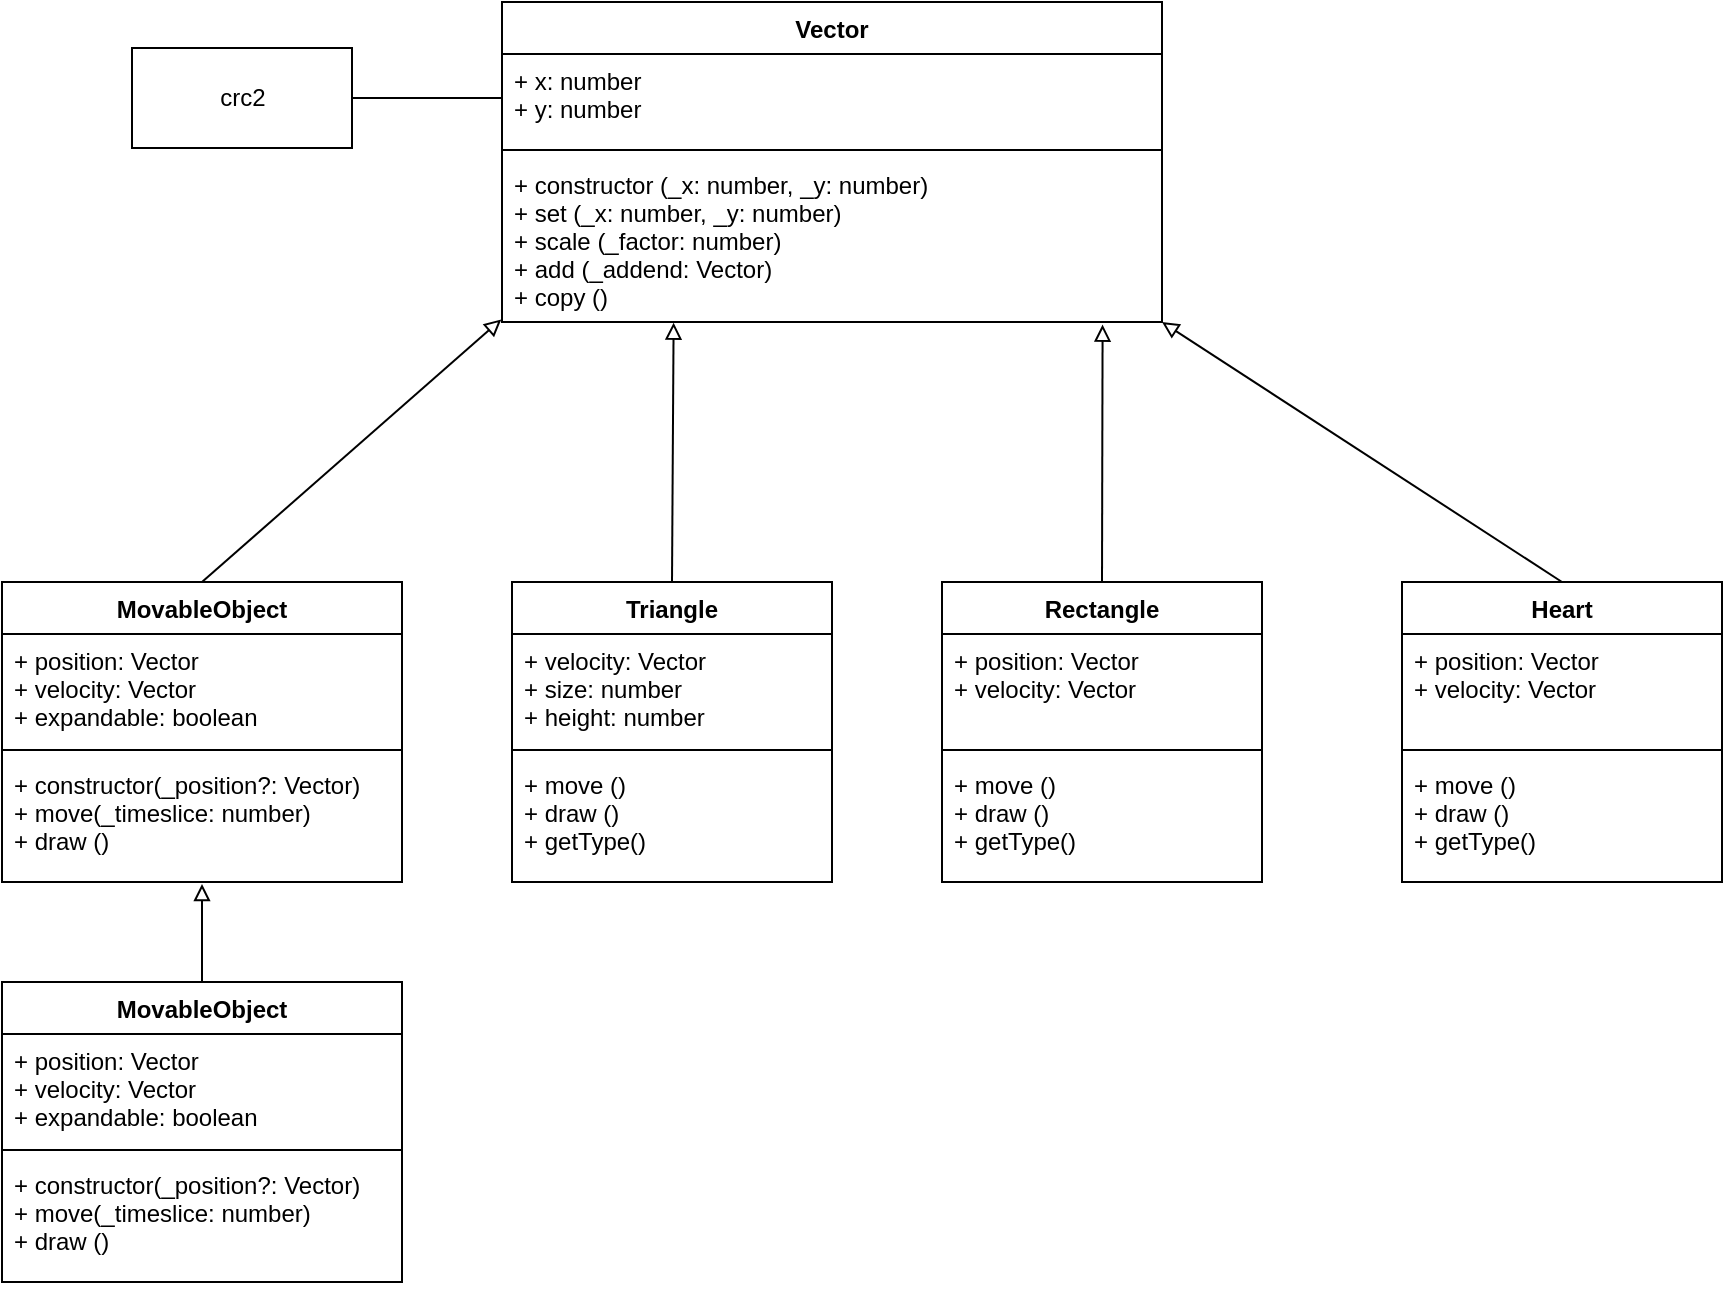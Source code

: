 <mxfile version="13.7.9" type="device"><diagram id="C5RBs43oDa-KdzZeNtuy" name="Page-1"><mxGraphModel dx="400" dy="465" grid="1" gridSize="10" guides="1" tooltips="1" connect="1" arrows="1" fold="1" page="1" pageScale="1" pageWidth="1169" pageHeight="827" math="0" shadow="0"><root><mxCell id="WIyWlLk6GJQsqaUBKTNV-0"/><mxCell id="WIyWlLk6GJQsqaUBKTNV-1" parent="WIyWlLk6GJQsqaUBKTNV-0"/><mxCell id="J5pxh3KhDyvixjFB7bSF-5" value="crc2" style="html=1;" parent="WIyWlLk6GJQsqaUBKTNV-1" vertex="1"><mxGeometry x="225" y="83" width="110" height="50" as="geometry"/></mxCell><mxCell id="J5pxh3KhDyvixjFB7bSF-6" value="" style="endArrow=none;html=1;entryX=0;entryY=0.5;entryDx=0;entryDy=0;exitX=1;exitY=0.5;exitDx=0;exitDy=0;" parent="WIyWlLk6GJQsqaUBKTNV-1" source="J5pxh3KhDyvixjFB7bSF-5" target="J5pxh3KhDyvixjFB7bSF-1" edge="1"><mxGeometry width="50" height="50" relative="1" as="geometry"><mxPoint x="390" y="230" as="sourcePoint"/><mxPoint x="440" y="180" as="targetPoint"/></mxGeometry></mxCell><mxCell id="J5pxh3KhDyvixjFB7bSF-27" value="" style="endArrow=block;html=1;entryX=-0.001;entryY=0.984;entryDx=0;entryDy=0;entryPerimeter=0;curved=1;strokeWidth=1;endFill=0;exitX=0.5;exitY=0;exitDx=0;exitDy=0;" parent="WIyWlLk6GJQsqaUBKTNV-1" target="J5pxh3KhDyvixjFB7bSF-3" edge="1" source="J5pxh3KhDyvixjFB7bSF-11"><mxGeometry width="50" height="50" relative="1" as="geometry"><mxPoint x="310" y="350" as="sourcePoint"/><mxPoint x="360" y="300" as="targetPoint"/></mxGeometry></mxCell><mxCell id="J5pxh3KhDyvixjFB7bSF-29" value="" style="endArrow=block;html=1;entryX=0.26;entryY=1.004;entryDx=0;entryDy=0;curved=1;strokeWidth=1;endFill=0;exitX=0.5;exitY=0;exitDx=0;exitDy=0;entryPerimeter=0;" parent="WIyWlLk6GJQsqaUBKTNV-1" source="J5pxh3KhDyvixjFB7bSF-15" target="J5pxh3KhDyvixjFB7bSF-3" edge="1"><mxGeometry width="50" height="50" relative="1" as="geometry"><mxPoint x="320" y="360" as="sourcePoint"/><mxPoint x="419.67" y="237.888" as="targetPoint"/></mxGeometry></mxCell><mxCell id="J5pxh3KhDyvixjFB7bSF-30" value="" style="endArrow=block;html=1;entryX=0.91;entryY=1.016;entryDx=0;entryDy=0;entryPerimeter=0;curved=1;strokeWidth=1;endFill=0;exitX=0.5;exitY=0;exitDx=0;exitDy=0;" parent="WIyWlLk6GJQsqaUBKTNV-1" edge="1" target="J5pxh3KhDyvixjFB7bSF-3" source="J5pxh3KhDyvixjFB7bSF-19"><mxGeometry width="50" height="50" relative="1" as="geometry"><mxPoint x="649.998" y="350" as="sourcePoint"/><mxPoint x="652.72" y="230.528" as="targetPoint"/></mxGeometry></mxCell><mxCell id="J5pxh3KhDyvixjFB7bSF-31" value="" style="endArrow=block;html=1;entryX=1;entryY=1;entryDx=0;entryDy=0;curved=1;strokeWidth=1;endFill=0;exitX=0.5;exitY=0;exitDx=0;exitDy=0;" parent="WIyWlLk6GJQsqaUBKTNV-1" target="J5pxh3KhDyvixjFB7bSF-0" edge="1" source="J5pxh3KhDyvixjFB7bSF-23"><mxGeometry width="50" height="50" relative="1" as="geometry"><mxPoint x="889.998" y="350" as="sourcePoint"/><mxPoint x="892.72" y="230.528" as="targetPoint"/></mxGeometry></mxCell><mxCell id="J5pxh3KhDyvixjFB7bSF-23" value="Heart" style="swimlane;fontStyle=1;align=center;verticalAlign=top;childLayout=stackLayout;horizontal=1;startSize=26;horizontalStack=0;resizeParent=1;resizeParentMax=0;resizeLast=0;collapsible=1;marginBottom=0;" parent="WIyWlLk6GJQsqaUBKTNV-1" vertex="1"><mxGeometry x="860" y="350" width="160" height="150" as="geometry"/></mxCell><mxCell id="J5pxh3KhDyvixjFB7bSF-24" value="+ position: Vector&#10;+ velocity: Vector" style="text;align=left;verticalAlign=top;spacingLeft=4;spacingRight=4;overflow=hidden;rotatable=0;points=[[0,0.5],[1,0.5]];portConstraint=eastwest;" parent="J5pxh3KhDyvixjFB7bSF-23" vertex="1"><mxGeometry y="26" width="160" height="54" as="geometry"/></mxCell><mxCell id="J5pxh3KhDyvixjFB7bSF-25" value="" style="line;strokeWidth=1;fillColor=none;align=left;verticalAlign=middle;spacingTop=-1;spacingLeft=3;spacingRight=3;rotatable=0;labelPosition=right;points=[];portConstraint=eastwest;" parent="J5pxh3KhDyvixjFB7bSF-23" vertex="1"><mxGeometry y="80" width="160" height="8" as="geometry"/></mxCell><mxCell id="J5pxh3KhDyvixjFB7bSF-26" value="+ move ()&#10;+ draw ()&#10;+ getType()" style="text;align=left;verticalAlign=top;spacingLeft=4;spacingRight=4;overflow=hidden;rotatable=0;points=[[0,0.5],[1,0.5]];portConstraint=eastwest;" parent="J5pxh3KhDyvixjFB7bSF-23" vertex="1"><mxGeometry y="88" width="160" height="62" as="geometry"/></mxCell><mxCell id="J5pxh3KhDyvixjFB7bSF-19" value="Rectangle" style="swimlane;fontStyle=1;align=center;verticalAlign=top;childLayout=stackLayout;horizontal=1;startSize=26;horizontalStack=0;resizeParent=1;resizeParentMax=0;resizeLast=0;collapsible=1;marginBottom=0;" parent="WIyWlLk6GJQsqaUBKTNV-1" vertex="1"><mxGeometry x="630" y="350" width="160" height="150" as="geometry"/></mxCell><mxCell id="J5pxh3KhDyvixjFB7bSF-20" value="+ position: Vector&#10;+ velocity: Vector" style="text;align=left;verticalAlign=top;spacingLeft=4;spacingRight=4;overflow=hidden;rotatable=0;points=[[0,0.5],[1,0.5]];portConstraint=eastwest;" parent="J5pxh3KhDyvixjFB7bSF-19" vertex="1"><mxGeometry y="26" width="160" height="54" as="geometry"/></mxCell><mxCell id="J5pxh3KhDyvixjFB7bSF-21" value="" style="line;strokeWidth=1;fillColor=none;align=left;verticalAlign=middle;spacingTop=-1;spacingLeft=3;spacingRight=3;rotatable=0;labelPosition=right;points=[];portConstraint=eastwest;" parent="J5pxh3KhDyvixjFB7bSF-19" vertex="1"><mxGeometry y="80" width="160" height="8" as="geometry"/></mxCell><mxCell id="J5pxh3KhDyvixjFB7bSF-22" value="+ move ()&#10;+ draw ()&#10;+ getType()" style="text;align=left;verticalAlign=top;spacingLeft=4;spacingRight=4;overflow=hidden;rotatable=0;points=[[0,0.5],[1,0.5]];portConstraint=eastwest;" parent="J5pxh3KhDyvixjFB7bSF-19" vertex="1"><mxGeometry y="88" width="160" height="62" as="geometry"/></mxCell><mxCell id="J5pxh3KhDyvixjFB7bSF-15" value="Triangle" style="swimlane;fontStyle=1;align=center;verticalAlign=top;childLayout=stackLayout;horizontal=1;startSize=26;horizontalStack=0;resizeParent=1;resizeParentMax=0;resizeLast=0;collapsible=1;marginBottom=0;" parent="WIyWlLk6GJQsqaUBKTNV-1" vertex="1"><mxGeometry x="415" y="350" width="160" height="150" as="geometry"/></mxCell><mxCell id="J5pxh3KhDyvixjFB7bSF-16" value="+ velocity: Vector&#10;+ size: number&#10;+ height: number" style="text;align=left;verticalAlign=top;spacingLeft=4;spacingRight=4;overflow=hidden;rotatable=0;points=[[0,0.5],[1,0.5]];portConstraint=eastwest;" parent="J5pxh3KhDyvixjFB7bSF-15" vertex="1"><mxGeometry y="26" width="160" height="54" as="geometry"/></mxCell><mxCell id="J5pxh3KhDyvixjFB7bSF-17" value="" style="line;strokeWidth=1;fillColor=none;align=left;verticalAlign=middle;spacingTop=-1;spacingLeft=3;spacingRight=3;rotatable=0;labelPosition=right;points=[];portConstraint=eastwest;" parent="J5pxh3KhDyvixjFB7bSF-15" vertex="1"><mxGeometry y="80" width="160" height="8" as="geometry"/></mxCell><mxCell id="J5pxh3KhDyvixjFB7bSF-18" value="+ move ()&#10;+ draw ()&#10;+ getType()" style="text;align=left;verticalAlign=top;spacingLeft=4;spacingRight=4;overflow=hidden;rotatable=0;points=[[0,0.5],[1,0.5]];portConstraint=eastwest;" parent="J5pxh3KhDyvixjFB7bSF-15" vertex="1"><mxGeometry y="88" width="160" height="62" as="geometry"/></mxCell><mxCell id="J5pxh3KhDyvixjFB7bSF-11" value="MovableObject" style="swimlane;fontStyle=1;align=center;verticalAlign=top;childLayout=stackLayout;horizontal=1;startSize=26;horizontalStack=0;resizeParent=1;resizeParentMax=0;resizeLast=0;collapsible=1;marginBottom=0;" parent="WIyWlLk6GJQsqaUBKTNV-1" vertex="1"><mxGeometry x="160" y="350" width="200" height="150" as="geometry"><mxRectangle x="210" y="460" width="120" height="26" as="alternateBounds"/></mxGeometry></mxCell><mxCell id="J5pxh3KhDyvixjFB7bSF-12" value="+ position: Vector&#10;+ velocity: Vector&#10;+ expandable: boolean" style="text;align=left;verticalAlign=top;spacingLeft=4;spacingRight=4;overflow=hidden;rotatable=0;points=[[0,0.5],[1,0.5]];portConstraint=eastwest;" parent="J5pxh3KhDyvixjFB7bSF-11" vertex="1"><mxGeometry y="26" width="200" height="54" as="geometry"/></mxCell><mxCell id="J5pxh3KhDyvixjFB7bSF-13" value="" style="line;strokeWidth=1;fillColor=none;align=left;verticalAlign=middle;spacingTop=-1;spacingLeft=3;spacingRight=3;rotatable=0;labelPosition=right;points=[];portConstraint=eastwest;" parent="J5pxh3KhDyvixjFB7bSF-11" vertex="1"><mxGeometry y="80" width="200" height="8" as="geometry"/></mxCell><mxCell id="J5pxh3KhDyvixjFB7bSF-14" value="+ constructor(_position?: Vector)&#10;+ move(_timeslice: number)&#10;+ draw ()" style="text;align=left;verticalAlign=top;spacingLeft=4;spacingRight=4;overflow=hidden;rotatable=0;points=[[0,0.5],[1,0.5]];portConstraint=eastwest;" parent="J5pxh3KhDyvixjFB7bSF-11" vertex="1"><mxGeometry y="88" width="200" height="62" as="geometry"/></mxCell><mxCell id="tUk5mbRJL_hTIkiZMj1Y-12" value="" style="endArrow=block;html=1;curved=1;strokeWidth=1;endFill=0;" edge="1" parent="J5pxh3KhDyvixjFB7bSF-11" source="tUk5mbRJL_hTIkiZMj1Y-1"><mxGeometry width="50" height="50" relative="1" as="geometry"><mxPoint x="-140" y="271.31" as="sourcePoint"/><mxPoint x="100" y="151" as="targetPoint"/></mxGeometry></mxCell><mxCell id="J5pxh3KhDyvixjFB7bSF-0" value="Vector" style="swimlane;fontStyle=1;align=center;verticalAlign=top;childLayout=stackLayout;horizontal=1;startSize=26;horizontalStack=0;resizeParent=1;resizeParentMax=0;resizeLast=0;collapsible=1;marginBottom=0;" parent="WIyWlLk6GJQsqaUBKTNV-1" vertex="1"><mxGeometry x="410" y="60" width="330" height="160" as="geometry"><mxRectangle x="420" y="90" width="70" height="26" as="alternateBounds"/></mxGeometry></mxCell><mxCell id="J5pxh3KhDyvixjFB7bSF-1" value="+ x: number&#10;+ y: number" style="text;align=left;verticalAlign=top;spacingLeft=4;spacingRight=4;overflow=hidden;rotatable=0;points=[[0,0.5],[1,0.5]];portConstraint=eastwest;" parent="J5pxh3KhDyvixjFB7bSF-0" vertex="1"><mxGeometry y="26" width="330" height="44" as="geometry"/></mxCell><mxCell id="J5pxh3KhDyvixjFB7bSF-2" value="" style="line;strokeWidth=1;fillColor=none;align=left;verticalAlign=middle;spacingTop=-1;spacingLeft=3;spacingRight=3;rotatable=0;labelPosition=right;points=[];portConstraint=eastwest;" parent="J5pxh3KhDyvixjFB7bSF-0" vertex="1"><mxGeometry y="70" width="330" height="8" as="geometry"/></mxCell><mxCell id="J5pxh3KhDyvixjFB7bSF-3" value="+ constructor (_x: number, _y: number)&#10;+ set (_x: number, _y: number)&#10;+ scale (_factor: number)&#10;+ add (_addend: Vector)&#10;+ copy ()&#10;" style="text;align=left;verticalAlign=top;spacingLeft=4;spacingRight=4;overflow=hidden;rotatable=0;points=[[0,0.5],[1,0.5]];portConstraint=eastwest;" parent="J5pxh3KhDyvixjFB7bSF-0" vertex="1"><mxGeometry y="78" width="330" height="82" as="geometry"/></mxCell><mxCell id="tUk5mbRJL_hTIkiZMj1Y-1" value="MovableObject" style="swimlane;fontStyle=1;align=center;verticalAlign=top;childLayout=stackLayout;horizontal=1;startSize=26;horizontalStack=0;resizeParent=1;resizeParentMax=0;resizeLast=0;collapsible=1;marginBottom=0;" vertex="1" parent="WIyWlLk6GJQsqaUBKTNV-1"><mxGeometry x="160" y="550" width="200" height="150" as="geometry"><mxRectangle x="210" y="460" width="120" height="26" as="alternateBounds"/></mxGeometry></mxCell><mxCell id="tUk5mbRJL_hTIkiZMj1Y-2" value="+ position: Vector&#10;+ velocity: Vector&#10;+ expandable: boolean" style="text;align=left;verticalAlign=top;spacingLeft=4;spacingRight=4;overflow=hidden;rotatable=0;points=[[0,0.5],[1,0.5]];portConstraint=eastwest;" vertex="1" parent="tUk5mbRJL_hTIkiZMj1Y-1"><mxGeometry y="26" width="200" height="54" as="geometry"/></mxCell><mxCell id="tUk5mbRJL_hTIkiZMj1Y-3" value="" style="line;strokeWidth=1;fillColor=none;align=left;verticalAlign=middle;spacingTop=-1;spacingLeft=3;spacingRight=3;rotatable=0;labelPosition=right;points=[];portConstraint=eastwest;" vertex="1" parent="tUk5mbRJL_hTIkiZMj1Y-1"><mxGeometry y="80" width="200" height="8" as="geometry"/></mxCell><mxCell id="tUk5mbRJL_hTIkiZMj1Y-4" value="+ constructor(_position?: Vector)&#10;+ move(_timeslice: number)&#10;+ draw ()" style="text;align=left;verticalAlign=top;spacingLeft=4;spacingRight=4;overflow=hidden;rotatable=0;points=[[0,0.5],[1,0.5]];portConstraint=eastwest;" vertex="1" parent="tUk5mbRJL_hTIkiZMj1Y-1"><mxGeometry y="88" width="200" height="62" as="geometry"/></mxCell></root></mxGraphModel></diagram></mxfile>